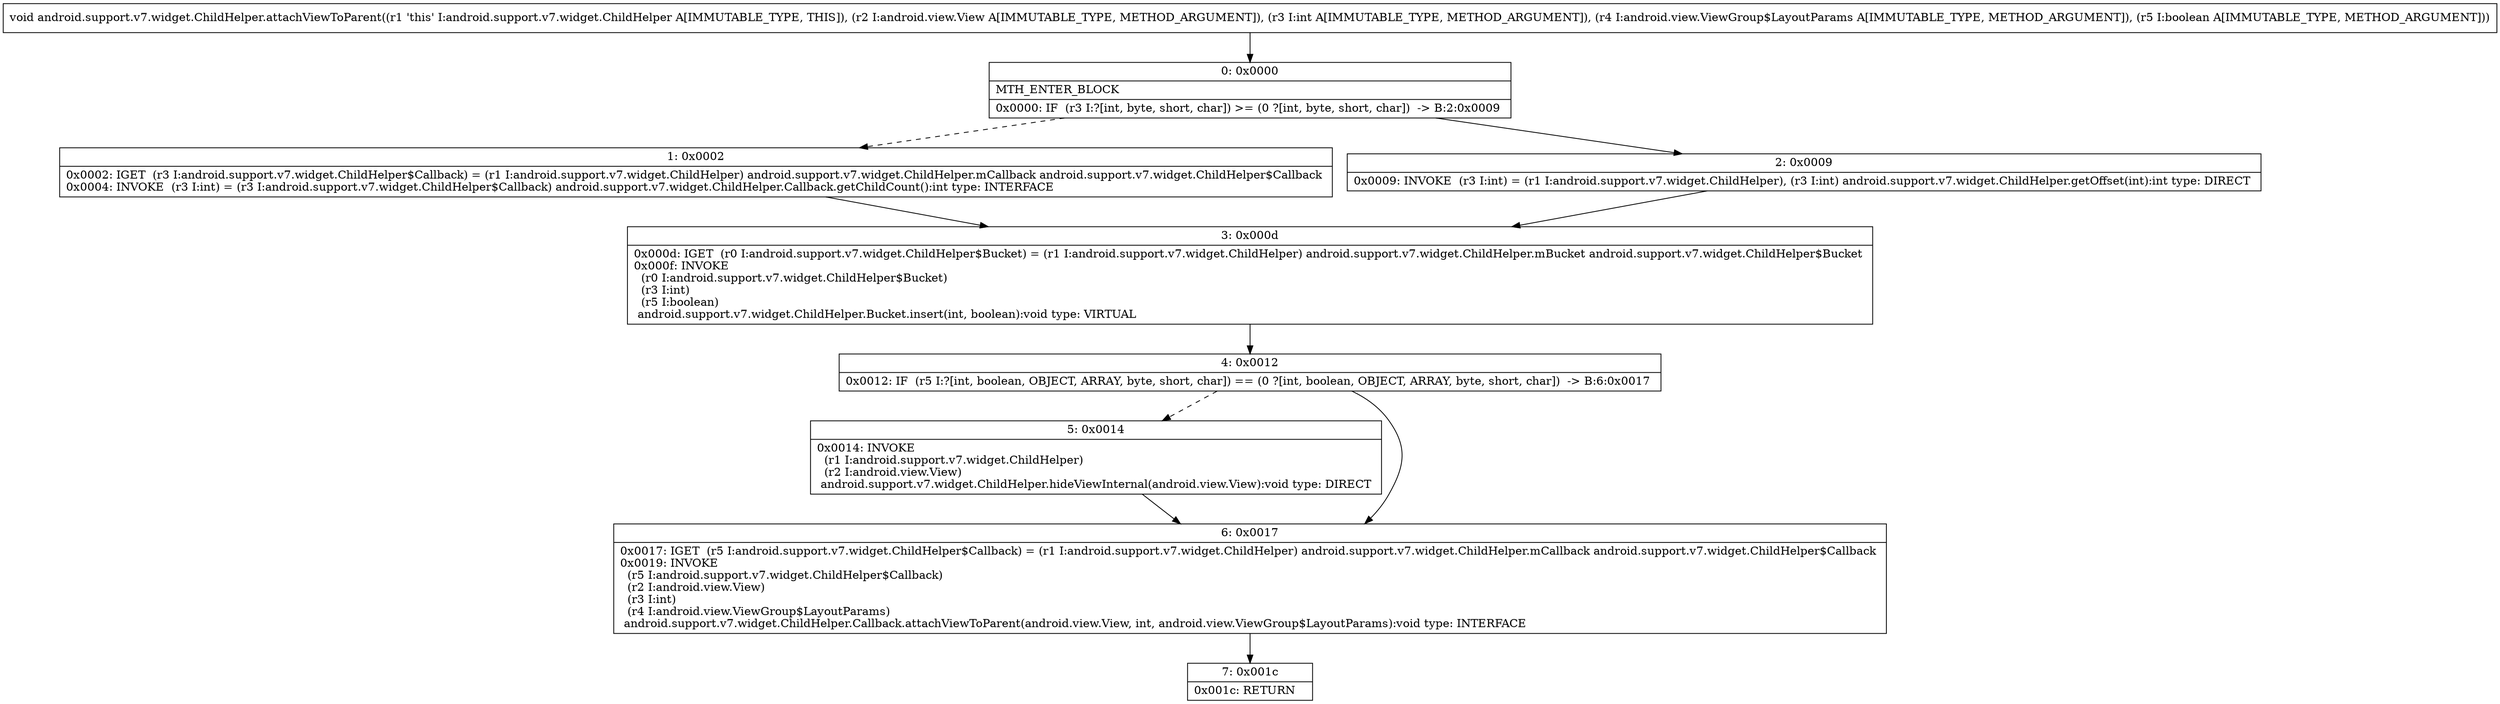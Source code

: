 digraph "CFG forandroid.support.v7.widget.ChildHelper.attachViewToParent(Landroid\/view\/View;ILandroid\/view\/ViewGroup$LayoutParams;Z)V" {
Node_0 [shape=record,label="{0\:\ 0x0000|MTH_ENTER_BLOCK\l|0x0000: IF  (r3 I:?[int, byte, short, char]) \>= (0 ?[int, byte, short, char])  \-\> B:2:0x0009 \l}"];
Node_1 [shape=record,label="{1\:\ 0x0002|0x0002: IGET  (r3 I:android.support.v7.widget.ChildHelper$Callback) = (r1 I:android.support.v7.widget.ChildHelper) android.support.v7.widget.ChildHelper.mCallback android.support.v7.widget.ChildHelper$Callback \l0x0004: INVOKE  (r3 I:int) = (r3 I:android.support.v7.widget.ChildHelper$Callback) android.support.v7.widget.ChildHelper.Callback.getChildCount():int type: INTERFACE \l}"];
Node_2 [shape=record,label="{2\:\ 0x0009|0x0009: INVOKE  (r3 I:int) = (r1 I:android.support.v7.widget.ChildHelper), (r3 I:int) android.support.v7.widget.ChildHelper.getOffset(int):int type: DIRECT \l}"];
Node_3 [shape=record,label="{3\:\ 0x000d|0x000d: IGET  (r0 I:android.support.v7.widget.ChildHelper$Bucket) = (r1 I:android.support.v7.widget.ChildHelper) android.support.v7.widget.ChildHelper.mBucket android.support.v7.widget.ChildHelper$Bucket \l0x000f: INVOKE  \l  (r0 I:android.support.v7.widget.ChildHelper$Bucket)\l  (r3 I:int)\l  (r5 I:boolean)\l android.support.v7.widget.ChildHelper.Bucket.insert(int, boolean):void type: VIRTUAL \l}"];
Node_4 [shape=record,label="{4\:\ 0x0012|0x0012: IF  (r5 I:?[int, boolean, OBJECT, ARRAY, byte, short, char]) == (0 ?[int, boolean, OBJECT, ARRAY, byte, short, char])  \-\> B:6:0x0017 \l}"];
Node_5 [shape=record,label="{5\:\ 0x0014|0x0014: INVOKE  \l  (r1 I:android.support.v7.widget.ChildHelper)\l  (r2 I:android.view.View)\l android.support.v7.widget.ChildHelper.hideViewInternal(android.view.View):void type: DIRECT \l}"];
Node_6 [shape=record,label="{6\:\ 0x0017|0x0017: IGET  (r5 I:android.support.v7.widget.ChildHelper$Callback) = (r1 I:android.support.v7.widget.ChildHelper) android.support.v7.widget.ChildHelper.mCallback android.support.v7.widget.ChildHelper$Callback \l0x0019: INVOKE  \l  (r5 I:android.support.v7.widget.ChildHelper$Callback)\l  (r2 I:android.view.View)\l  (r3 I:int)\l  (r4 I:android.view.ViewGroup$LayoutParams)\l android.support.v7.widget.ChildHelper.Callback.attachViewToParent(android.view.View, int, android.view.ViewGroup$LayoutParams):void type: INTERFACE \l}"];
Node_7 [shape=record,label="{7\:\ 0x001c|0x001c: RETURN   \l}"];
MethodNode[shape=record,label="{void android.support.v7.widget.ChildHelper.attachViewToParent((r1 'this' I:android.support.v7.widget.ChildHelper A[IMMUTABLE_TYPE, THIS]), (r2 I:android.view.View A[IMMUTABLE_TYPE, METHOD_ARGUMENT]), (r3 I:int A[IMMUTABLE_TYPE, METHOD_ARGUMENT]), (r4 I:android.view.ViewGroup$LayoutParams A[IMMUTABLE_TYPE, METHOD_ARGUMENT]), (r5 I:boolean A[IMMUTABLE_TYPE, METHOD_ARGUMENT])) }"];
MethodNode -> Node_0;
Node_0 -> Node_1[style=dashed];
Node_0 -> Node_2;
Node_1 -> Node_3;
Node_2 -> Node_3;
Node_3 -> Node_4;
Node_4 -> Node_5[style=dashed];
Node_4 -> Node_6;
Node_5 -> Node_6;
Node_6 -> Node_7;
}

